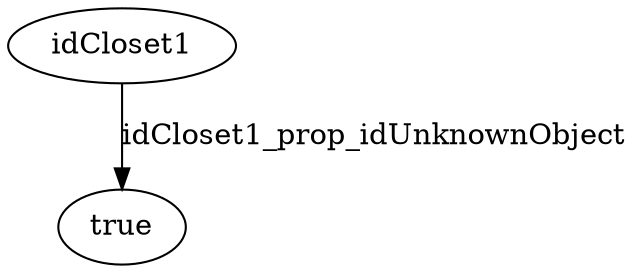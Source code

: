 strict digraph  {
idCloset1 [node_type=entity_node, root=root];
true;
idCloset1 -> true  [edge_type=property, label=idCloset1_prop_idUnknownObject];
}
